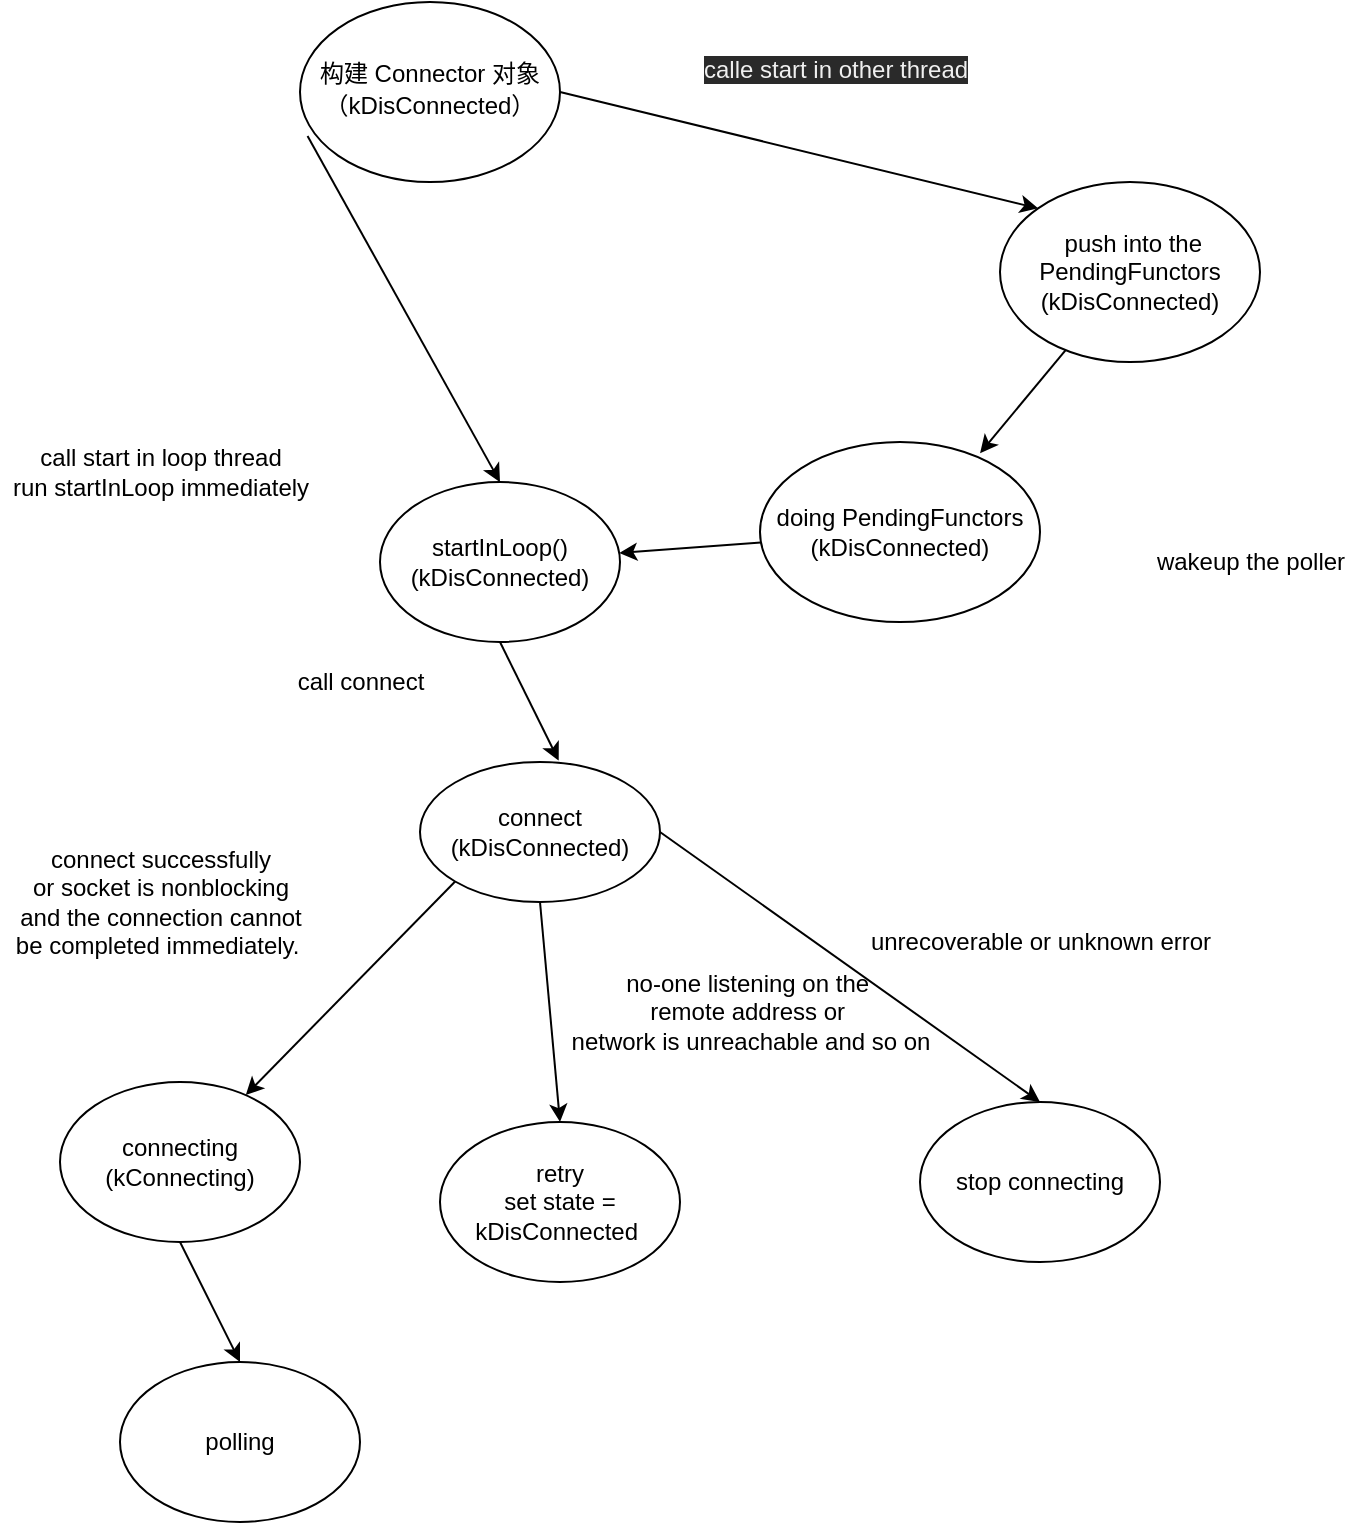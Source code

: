 <mxfile>
    <diagram id="egw16g7UAhKpSdio1XMf" name="第 1 页">
        <mxGraphModel dx="740" dy="1718" grid="1" gridSize="10" guides="1" tooltips="1" connect="1" arrows="1" fold="1" page="1" pageScale="1" pageWidth="827" pageHeight="1169" math="0" shadow="0">
            <root>
                <mxCell id="0"/>
                <mxCell id="1" parent="0"/>
                <mxCell id="4" style="edgeStyle=none;html=1;exitX=0.029;exitY=0.744;exitDx=0;exitDy=0;entryX=0.5;entryY=0;entryDx=0;entryDy=0;exitPerimeter=0;" edge="1" parent="1" source="3" target="5">
                    <mxGeometry relative="1" as="geometry">
                        <mxPoint x="325" y="160" as="targetPoint"/>
                        <Array as="points"/>
                    </mxGeometry>
                </mxCell>
                <mxCell id="8" style="edgeStyle=none;html=1;exitX=1;exitY=0.5;exitDx=0;exitDy=0;entryX=0;entryY=0;entryDx=0;entryDy=0;" edge="1" parent="1" source="3" target="7">
                    <mxGeometry relative="1" as="geometry"/>
                </mxCell>
                <mxCell id="3" value="&lt;span&gt;构建 Connector 对象&lt;/span&gt;&lt;br&gt;&lt;span&gt;（kDisConnected）&lt;/span&gt;&lt;span style=&quot;color: rgb(79 , 193 , 255) ; background-color: rgb(30 , 30 , 30) ; font-family: &amp;#34;yahei consolas hybrid&amp;#34; , &amp;#34;consolas&amp;#34; , &amp;#34;courier new&amp;#34; , monospace ; font-size: 16px&quot;&gt;&lt;br&gt;&lt;/span&gt;" style="ellipse;whiteSpace=wrap;html=1;" vertex="1" parent="1">
                    <mxGeometry x="150" y="-80" width="130" height="90" as="geometry"/>
                </mxCell>
                <mxCell id="25" style="edgeStyle=none;html=1;entryX=0.578;entryY=-0.01;entryDx=0;entryDy=0;entryPerimeter=0;exitX=0.5;exitY=1;exitDx=0;exitDy=0;" edge="1" parent="1" source="5" target="24">
                    <mxGeometry relative="1" as="geometry">
                        <mxPoint x="240" y="243" as="sourcePoint"/>
                    </mxGeometry>
                </mxCell>
                <mxCell id="5" value="startInLoop()&lt;br&gt;(kDisConnected)" style="ellipse;whiteSpace=wrap;html=1;" vertex="1" parent="1">
                    <mxGeometry x="190" y="160" width="120" height="80" as="geometry"/>
                </mxCell>
                <mxCell id="6" value="call start in loop thread&lt;br&gt;run startInLoop&amp;nbsp;immediately" style="text;html=1;align=center;verticalAlign=middle;resizable=0;points=[];autosize=1;strokeColor=none;fillColor=none;" vertex="1" parent="1">
                    <mxGeometry y="140" width="160" height="30" as="geometry"/>
                </mxCell>
                <mxCell id="21" style="edgeStyle=none;html=1;entryX=0.786;entryY=0.062;entryDx=0;entryDy=0;entryPerimeter=0;" edge="1" parent="1" source="7" target="19">
                    <mxGeometry relative="1" as="geometry"/>
                </mxCell>
                <mxCell id="7" value="&amp;nbsp;push into the PendingFunctors&lt;br&gt;(kDisConnected)" style="ellipse;whiteSpace=wrap;html=1;" vertex="1" parent="1">
                    <mxGeometry x="500" y="10" width="130" height="90" as="geometry"/>
                </mxCell>
                <mxCell id="9" value="&lt;span style=&quot;color: rgb(240 , 240 , 240) ; font-family: &amp;#34;helvetica&amp;#34; ; font-size: 12px ; font-style: normal ; font-weight: 400 ; letter-spacing: normal ; text-align: center ; text-indent: 0px ; text-transform: none ; word-spacing: 0px ; background-color: rgb(42 , 42 , 42) ; display: inline ; float: none&quot;&gt;calle start in other&amp;nbsp;thread&lt;br&gt;&lt;/span&gt;" style="text;whiteSpace=wrap;html=1;" vertex="1" parent="1">
                    <mxGeometry x="350" y="-60" width="136" height="30" as="geometry"/>
                </mxCell>
                <mxCell id="23" style="edgeStyle=none;html=1;" edge="1" parent="1" source="19" target="5">
                    <mxGeometry relative="1" as="geometry"/>
                </mxCell>
                <mxCell id="19" value="doing PendingFunctors&lt;br&gt;(kDisConnected)" style="ellipse;whiteSpace=wrap;html=1;" vertex="1" parent="1">
                    <mxGeometry x="380" y="140" width="140" height="90" as="geometry"/>
                </mxCell>
                <mxCell id="22" value="wakeup the poller" style="text;html=1;align=center;verticalAlign=middle;resizable=0;points=[];autosize=1;strokeColor=none;fillColor=none;" vertex="1" parent="1">
                    <mxGeometry x="570" y="190" width="110" height="20" as="geometry"/>
                </mxCell>
                <mxCell id="29" style="edgeStyle=none;html=1;exitX=0;exitY=1;exitDx=0;exitDy=0;" edge="1" parent="1" source="24" target="27">
                    <mxGeometry relative="1" as="geometry"/>
                </mxCell>
                <mxCell id="32" style="edgeStyle=none;html=1;exitX=0.5;exitY=1;exitDx=0;exitDy=0;entryX=0.5;entryY=0;entryDx=0;entryDy=0;" edge="1" parent="1" source="24" target="31">
                    <mxGeometry relative="1" as="geometry"/>
                </mxCell>
                <mxCell id="35" style="edgeStyle=none;html=1;exitX=1;exitY=0.5;exitDx=0;exitDy=0;entryX=0.5;entryY=0;entryDx=0;entryDy=0;" edge="1" parent="1" source="24" target="33">
                    <mxGeometry relative="1" as="geometry"/>
                </mxCell>
                <mxCell id="24" value="connect&lt;br&gt;(kDisConnected)" style="ellipse;whiteSpace=wrap;html=1;" vertex="1" parent="1">
                    <mxGeometry x="210" y="300" width="120" height="70" as="geometry"/>
                </mxCell>
                <mxCell id="26" value="call connect&lt;br&gt;" style="text;html=1;align=center;verticalAlign=middle;resizable=0;points=[];autosize=1;strokeColor=none;fillColor=none;" vertex="1" parent="1">
                    <mxGeometry x="140" y="250" width="80" height="20" as="geometry"/>
                </mxCell>
                <mxCell id="39" style="edgeStyle=none;html=1;exitX=0.5;exitY=1;exitDx=0;exitDy=0;entryX=0.5;entryY=0;entryDx=0;entryDy=0;fontFamily=Helvetica;fontSize=12;fontColor=default;" edge="1" parent="1" source="27" target="38">
                    <mxGeometry relative="1" as="geometry"/>
                </mxCell>
                <mxCell id="27" value="connecting&lt;br&gt;(kConnecting)" style="ellipse;whiteSpace=wrap;html=1;" vertex="1" parent="1">
                    <mxGeometry x="30" y="460" width="120" height="80" as="geometry"/>
                </mxCell>
                <mxCell id="30" value="connect successfully&lt;br&gt;or socket is nonblocking &lt;br&gt;and the connection cannot&lt;br&gt;be completed immediately.&amp;nbsp;" style="text;html=1;align=center;verticalAlign=middle;resizable=0;points=[];autosize=1;strokeColor=none;fillColor=none;" vertex="1" parent="1">
                    <mxGeometry y="340" width="160" height="60" as="geometry"/>
                </mxCell>
                <mxCell id="31" value="retry&lt;br&gt;set state = &lt;br&gt;kDisConnected&amp;nbsp;" style="ellipse;whiteSpace=wrap;html=1;" vertex="1" parent="1">
                    <mxGeometry x="220" y="480" width="120" height="80" as="geometry"/>
                </mxCell>
                <mxCell id="33" value="stop connecting" style="ellipse;whiteSpace=wrap;html=1;" vertex="1" parent="1">
                    <mxGeometry x="460" y="470" width="120" height="80" as="geometry"/>
                </mxCell>
                <mxCell id="36" value="no-one listening on the&amp;nbsp;&lt;br&gt;remote address or&amp;nbsp;&lt;br&gt;network is unreachable and so on" style="text;html=1;align=center;verticalAlign=middle;resizable=0;points=[];autosize=1;strokeColor=none;fillColor=none;" vertex="1" parent="1">
                    <mxGeometry x="280" y="400" width="190" height="50" as="geometry"/>
                </mxCell>
                <mxCell id="37" value="unrecoverable or unknown error&lt;br&gt;" style="text;html=1;align=center;verticalAlign=middle;resizable=0;points=[];autosize=1;strokeColor=none;fillColor=none;fontSize=12;fontFamily=Helvetica;fontColor=default;" vertex="1" parent="1">
                    <mxGeometry x="425" y="380" width="190" height="20" as="geometry"/>
                </mxCell>
                <mxCell id="38" value="polling" style="ellipse;whiteSpace=wrap;html=1;fontFamily=Helvetica;fontSize=12;fontColor=default;fillColor=none;gradientColor=none;" vertex="1" parent="1">
                    <mxGeometry x="60" y="600" width="120" height="80" as="geometry"/>
                </mxCell>
            </root>
        </mxGraphModel>
    </diagram>
</mxfile>